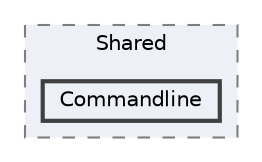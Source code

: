 digraph "src/BadScript2.Web/BadScript2.WebEditor/Shared/Commandline"
{
 // LATEX_PDF_SIZE
  bgcolor="transparent";
  edge [fontname=Helvetica,fontsize=10,labelfontname=Helvetica,labelfontsize=10];
  node [fontname=Helvetica,fontsize=10,shape=box,height=0.2,width=0.4];
  compound=true
  subgraph clusterdir_eb48501cffb20a321f3e5da53dc98631 {
    graph [ bgcolor="#edf0f7", pencolor="grey50", label="Shared", fontname=Helvetica,fontsize=10 style="filled,dashed", URL="dir_eb48501cffb20a321f3e5da53dc98631.html",tooltip=""]
  dir_ffac254b9811c1238fff5927fc3937b5 [label="Commandline", fillcolor="#edf0f7", color="grey25", style="filled,bold", URL="dir_ffac254b9811c1238fff5927fc3937b5.html",tooltip=""];
  }
}
